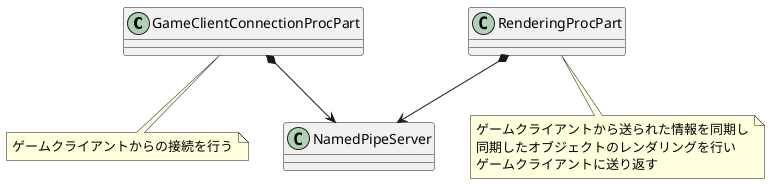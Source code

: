 @startuml rendering_server

class GameClientConnectionProcPart
note bottom
ゲームクライアントからの接続を行う
endnote

class RenderingProcPart
note bottom
ゲームクライアントから送られた情報を同期し
同期したオブジェクトのレンダリングを行い
ゲームクライアントに送り返す
endnote

class NamedPipeServer

GameClientConnectionProcPart *--> NamedPipeServer
RenderingProcPart *--> NamedPipeServer

@enduml